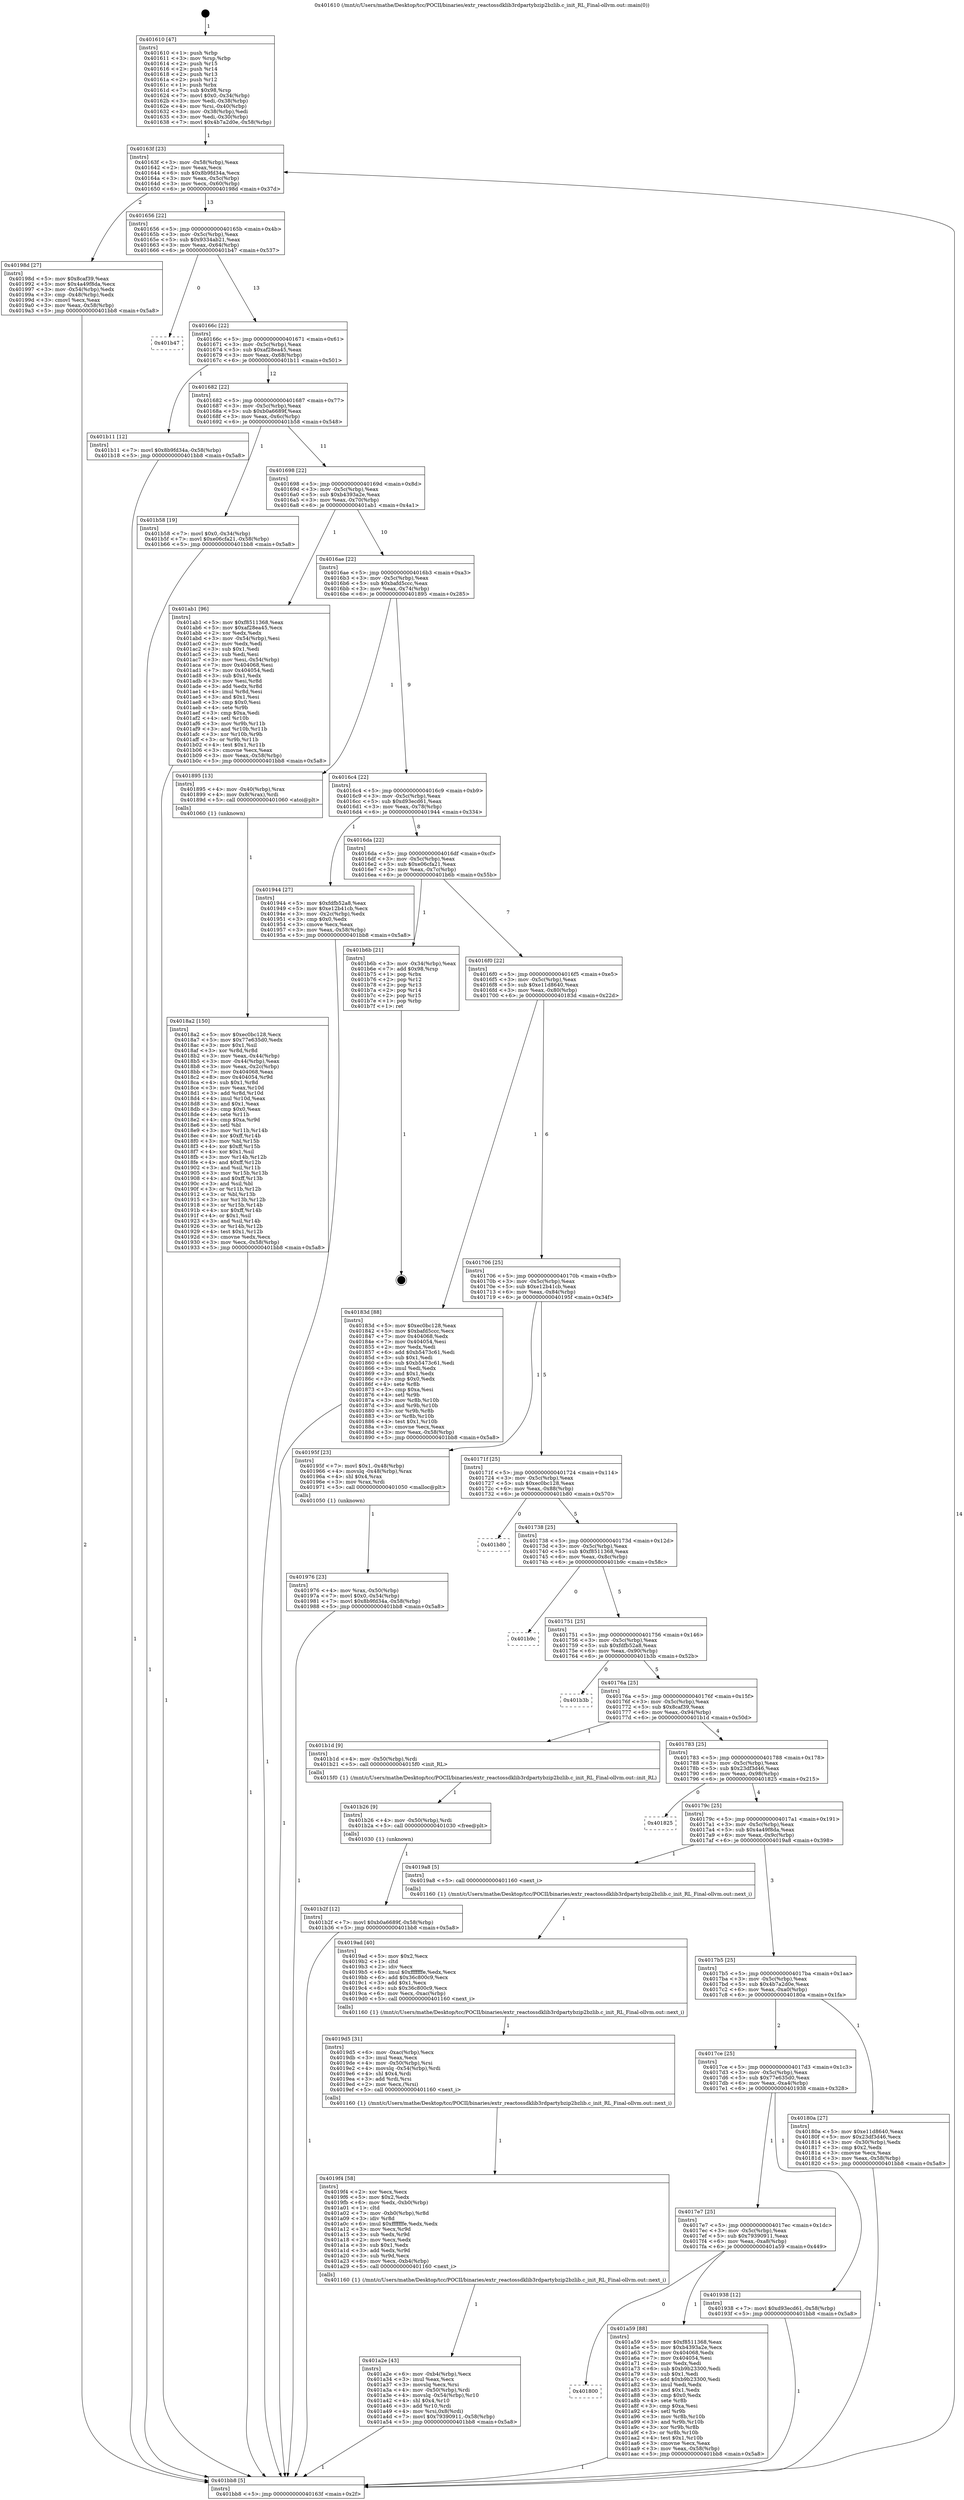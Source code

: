 digraph "0x401610" {
  label = "0x401610 (/mnt/c/Users/mathe/Desktop/tcc/POCII/binaries/extr_reactossdklib3rdpartybzip2bzlib.c_init_RL_Final-ollvm.out::main(0))"
  labelloc = "t"
  node[shape=record]

  Entry [label="",width=0.3,height=0.3,shape=circle,fillcolor=black,style=filled]
  "0x40163f" [label="{
     0x40163f [23]\l
     | [instrs]\l
     &nbsp;&nbsp;0x40163f \<+3\>: mov -0x58(%rbp),%eax\l
     &nbsp;&nbsp;0x401642 \<+2\>: mov %eax,%ecx\l
     &nbsp;&nbsp;0x401644 \<+6\>: sub $0x8b9fd34a,%ecx\l
     &nbsp;&nbsp;0x40164a \<+3\>: mov %eax,-0x5c(%rbp)\l
     &nbsp;&nbsp;0x40164d \<+3\>: mov %ecx,-0x60(%rbp)\l
     &nbsp;&nbsp;0x401650 \<+6\>: je 000000000040198d \<main+0x37d\>\l
  }"]
  "0x40198d" [label="{
     0x40198d [27]\l
     | [instrs]\l
     &nbsp;&nbsp;0x40198d \<+5\>: mov $0x8caf39,%eax\l
     &nbsp;&nbsp;0x401992 \<+5\>: mov $0x4a49f8da,%ecx\l
     &nbsp;&nbsp;0x401997 \<+3\>: mov -0x54(%rbp),%edx\l
     &nbsp;&nbsp;0x40199a \<+3\>: cmp -0x48(%rbp),%edx\l
     &nbsp;&nbsp;0x40199d \<+3\>: cmovl %ecx,%eax\l
     &nbsp;&nbsp;0x4019a0 \<+3\>: mov %eax,-0x58(%rbp)\l
     &nbsp;&nbsp;0x4019a3 \<+5\>: jmp 0000000000401bb8 \<main+0x5a8\>\l
  }"]
  "0x401656" [label="{
     0x401656 [22]\l
     | [instrs]\l
     &nbsp;&nbsp;0x401656 \<+5\>: jmp 000000000040165b \<main+0x4b\>\l
     &nbsp;&nbsp;0x40165b \<+3\>: mov -0x5c(%rbp),%eax\l
     &nbsp;&nbsp;0x40165e \<+5\>: sub $0x9334ab21,%eax\l
     &nbsp;&nbsp;0x401663 \<+3\>: mov %eax,-0x64(%rbp)\l
     &nbsp;&nbsp;0x401666 \<+6\>: je 0000000000401b47 \<main+0x537\>\l
  }"]
  Exit [label="",width=0.3,height=0.3,shape=circle,fillcolor=black,style=filled,peripheries=2]
  "0x401b47" [label="{
     0x401b47\l
  }", style=dashed]
  "0x40166c" [label="{
     0x40166c [22]\l
     | [instrs]\l
     &nbsp;&nbsp;0x40166c \<+5\>: jmp 0000000000401671 \<main+0x61\>\l
     &nbsp;&nbsp;0x401671 \<+3\>: mov -0x5c(%rbp),%eax\l
     &nbsp;&nbsp;0x401674 \<+5\>: sub $0xaf28ea45,%eax\l
     &nbsp;&nbsp;0x401679 \<+3\>: mov %eax,-0x68(%rbp)\l
     &nbsp;&nbsp;0x40167c \<+6\>: je 0000000000401b11 \<main+0x501\>\l
  }"]
  "0x401b2f" [label="{
     0x401b2f [12]\l
     | [instrs]\l
     &nbsp;&nbsp;0x401b2f \<+7\>: movl $0xb0a6689f,-0x58(%rbp)\l
     &nbsp;&nbsp;0x401b36 \<+5\>: jmp 0000000000401bb8 \<main+0x5a8\>\l
  }"]
  "0x401b11" [label="{
     0x401b11 [12]\l
     | [instrs]\l
     &nbsp;&nbsp;0x401b11 \<+7\>: movl $0x8b9fd34a,-0x58(%rbp)\l
     &nbsp;&nbsp;0x401b18 \<+5\>: jmp 0000000000401bb8 \<main+0x5a8\>\l
  }"]
  "0x401682" [label="{
     0x401682 [22]\l
     | [instrs]\l
     &nbsp;&nbsp;0x401682 \<+5\>: jmp 0000000000401687 \<main+0x77\>\l
     &nbsp;&nbsp;0x401687 \<+3\>: mov -0x5c(%rbp),%eax\l
     &nbsp;&nbsp;0x40168a \<+5\>: sub $0xb0a6689f,%eax\l
     &nbsp;&nbsp;0x40168f \<+3\>: mov %eax,-0x6c(%rbp)\l
     &nbsp;&nbsp;0x401692 \<+6\>: je 0000000000401b58 \<main+0x548\>\l
  }"]
  "0x401b26" [label="{
     0x401b26 [9]\l
     | [instrs]\l
     &nbsp;&nbsp;0x401b26 \<+4\>: mov -0x50(%rbp),%rdi\l
     &nbsp;&nbsp;0x401b2a \<+5\>: call 0000000000401030 \<free@plt\>\l
     | [calls]\l
     &nbsp;&nbsp;0x401030 \{1\} (unknown)\l
  }"]
  "0x401b58" [label="{
     0x401b58 [19]\l
     | [instrs]\l
     &nbsp;&nbsp;0x401b58 \<+7\>: movl $0x0,-0x34(%rbp)\l
     &nbsp;&nbsp;0x401b5f \<+7\>: movl $0xe06cfa21,-0x58(%rbp)\l
     &nbsp;&nbsp;0x401b66 \<+5\>: jmp 0000000000401bb8 \<main+0x5a8\>\l
  }"]
  "0x401698" [label="{
     0x401698 [22]\l
     | [instrs]\l
     &nbsp;&nbsp;0x401698 \<+5\>: jmp 000000000040169d \<main+0x8d\>\l
     &nbsp;&nbsp;0x40169d \<+3\>: mov -0x5c(%rbp),%eax\l
     &nbsp;&nbsp;0x4016a0 \<+5\>: sub $0xb4393a2e,%eax\l
     &nbsp;&nbsp;0x4016a5 \<+3\>: mov %eax,-0x70(%rbp)\l
     &nbsp;&nbsp;0x4016a8 \<+6\>: je 0000000000401ab1 \<main+0x4a1\>\l
  }"]
  "0x401800" [label="{
     0x401800\l
  }", style=dashed]
  "0x401ab1" [label="{
     0x401ab1 [96]\l
     | [instrs]\l
     &nbsp;&nbsp;0x401ab1 \<+5\>: mov $0xf8511368,%eax\l
     &nbsp;&nbsp;0x401ab6 \<+5\>: mov $0xaf28ea45,%ecx\l
     &nbsp;&nbsp;0x401abb \<+2\>: xor %edx,%edx\l
     &nbsp;&nbsp;0x401abd \<+3\>: mov -0x54(%rbp),%esi\l
     &nbsp;&nbsp;0x401ac0 \<+2\>: mov %edx,%edi\l
     &nbsp;&nbsp;0x401ac2 \<+3\>: sub $0x1,%edi\l
     &nbsp;&nbsp;0x401ac5 \<+2\>: sub %edi,%esi\l
     &nbsp;&nbsp;0x401ac7 \<+3\>: mov %esi,-0x54(%rbp)\l
     &nbsp;&nbsp;0x401aca \<+7\>: mov 0x404068,%esi\l
     &nbsp;&nbsp;0x401ad1 \<+7\>: mov 0x404054,%edi\l
     &nbsp;&nbsp;0x401ad8 \<+3\>: sub $0x1,%edx\l
     &nbsp;&nbsp;0x401adb \<+3\>: mov %esi,%r8d\l
     &nbsp;&nbsp;0x401ade \<+3\>: add %edx,%r8d\l
     &nbsp;&nbsp;0x401ae1 \<+4\>: imul %r8d,%esi\l
     &nbsp;&nbsp;0x401ae5 \<+3\>: and $0x1,%esi\l
     &nbsp;&nbsp;0x401ae8 \<+3\>: cmp $0x0,%esi\l
     &nbsp;&nbsp;0x401aeb \<+4\>: sete %r9b\l
     &nbsp;&nbsp;0x401aef \<+3\>: cmp $0xa,%edi\l
     &nbsp;&nbsp;0x401af2 \<+4\>: setl %r10b\l
     &nbsp;&nbsp;0x401af6 \<+3\>: mov %r9b,%r11b\l
     &nbsp;&nbsp;0x401af9 \<+3\>: and %r10b,%r11b\l
     &nbsp;&nbsp;0x401afc \<+3\>: xor %r10b,%r9b\l
     &nbsp;&nbsp;0x401aff \<+3\>: or %r9b,%r11b\l
     &nbsp;&nbsp;0x401b02 \<+4\>: test $0x1,%r11b\l
     &nbsp;&nbsp;0x401b06 \<+3\>: cmovne %ecx,%eax\l
     &nbsp;&nbsp;0x401b09 \<+3\>: mov %eax,-0x58(%rbp)\l
     &nbsp;&nbsp;0x401b0c \<+5\>: jmp 0000000000401bb8 \<main+0x5a8\>\l
  }"]
  "0x4016ae" [label="{
     0x4016ae [22]\l
     | [instrs]\l
     &nbsp;&nbsp;0x4016ae \<+5\>: jmp 00000000004016b3 \<main+0xa3\>\l
     &nbsp;&nbsp;0x4016b3 \<+3\>: mov -0x5c(%rbp),%eax\l
     &nbsp;&nbsp;0x4016b6 \<+5\>: sub $0xbafd5ccc,%eax\l
     &nbsp;&nbsp;0x4016bb \<+3\>: mov %eax,-0x74(%rbp)\l
     &nbsp;&nbsp;0x4016be \<+6\>: je 0000000000401895 \<main+0x285\>\l
  }"]
  "0x401a59" [label="{
     0x401a59 [88]\l
     | [instrs]\l
     &nbsp;&nbsp;0x401a59 \<+5\>: mov $0xf8511368,%eax\l
     &nbsp;&nbsp;0x401a5e \<+5\>: mov $0xb4393a2e,%ecx\l
     &nbsp;&nbsp;0x401a63 \<+7\>: mov 0x404068,%edx\l
     &nbsp;&nbsp;0x401a6a \<+7\>: mov 0x404054,%esi\l
     &nbsp;&nbsp;0x401a71 \<+2\>: mov %edx,%edi\l
     &nbsp;&nbsp;0x401a73 \<+6\>: sub $0xb9b23300,%edi\l
     &nbsp;&nbsp;0x401a79 \<+3\>: sub $0x1,%edi\l
     &nbsp;&nbsp;0x401a7c \<+6\>: add $0xb9b23300,%edi\l
     &nbsp;&nbsp;0x401a82 \<+3\>: imul %edi,%edx\l
     &nbsp;&nbsp;0x401a85 \<+3\>: and $0x1,%edx\l
     &nbsp;&nbsp;0x401a88 \<+3\>: cmp $0x0,%edx\l
     &nbsp;&nbsp;0x401a8b \<+4\>: sete %r8b\l
     &nbsp;&nbsp;0x401a8f \<+3\>: cmp $0xa,%esi\l
     &nbsp;&nbsp;0x401a92 \<+4\>: setl %r9b\l
     &nbsp;&nbsp;0x401a96 \<+3\>: mov %r8b,%r10b\l
     &nbsp;&nbsp;0x401a99 \<+3\>: and %r9b,%r10b\l
     &nbsp;&nbsp;0x401a9c \<+3\>: xor %r9b,%r8b\l
     &nbsp;&nbsp;0x401a9f \<+3\>: or %r8b,%r10b\l
     &nbsp;&nbsp;0x401aa2 \<+4\>: test $0x1,%r10b\l
     &nbsp;&nbsp;0x401aa6 \<+3\>: cmovne %ecx,%eax\l
     &nbsp;&nbsp;0x401aa9 \<+3\>: mov %eax,-0x58(%rbp)\l
     &nbsp;&nbsp;0x401aac \<+5\>: jmp 0000000000401bb8 \<main+0x5a8\>\l
  }"]
  "0x401895" [label="{
     0x401895 [13]\l
     | [instrs]\l
     &nbsp;&nbsp;0x401895 \<+4\>: mov -0x40(%rbp),%rax\l
     &nbsp;&nbsp;0x401899 \<+4\>: mov 0x8(%rax),%rdi\l
     &nbsp;&nbsp;0x40189d \<+5\>: call 0000000000401060 \<atoi@plt\>\l
     | [calls]\l
     &nbsp;&nbsp;0x401060 \{1\} (unknown)\l
  }"]
  "0x4016c4" [label="{
     0x4016c4 [22]\l
     | [instrs]\l
     &nbsp;&nbsp;0x4016c4 \<+5\>: jmp 00000000004016c9 \<main+0xb9\>\l
     &nbsp;&nbsp;0x4016c9 \<+3\>: mov -0x5c(%rbp),%eax\l
     &nbsp;&nbsp;0x4016cc \<+5\>: sub $0xd93ecd61,%eax\l
     &nbsp;&nbsp;0x4016d1 \<+3\>: mov %eax,-0x78(%rbp)\l
     &nbsp;&nbsp;0x4016d4 \<+6\>: je 0000000000401944 \<main+0x334\>\l
  }"]
  "0x401a2e" [label="{
     0x401a2e [43]\l
     | [instrs]\l
     &nbsp;&nbsp;0x401a2e \<+6\>: mov -0xb4(%rbp),%ecx\l
     &nbsp;&nbsp;0x401a34 \<+3\>: imul %eax,%ecx\l
     &nbsp;&nbsp;0x401a37 \<+3\>: movslq %ecx,%rsi\l
     &nbsp;&nbsp;0x401a3a \<+4\>: mov -0x50(%rbp),%rdi\l
     &nbsp;&nbsp;0x401a3e \<+4\>: movslq -0x54(%rbp),%r10\l
     &nbsp;&nbsp;0x401a42 \<+4\>: shl $0x4,%r10\l
     &nbsp;&nbsp;0x401a46 \<+3\>: add %r10,%rdi\l
     &nbsp;&nbsp;0x401a49 \<+4\>: mov %rsi,0x8(%rdi)\l
     &nbsp;&nbsp;0x401a4d \<+7\>: movl $0x79390911,-0x58(%rbp)\l
     &nbsp;&nbsp;0x401a54 \<+5\>: jmp 0000000000401bb8 \<main+0x5a8\>\l
  }"]
  "0x401944" [label="{
     0x401944 [27]\l
     | [instrs]\l
     &nbsp;&nbsp;0x401944 \<+5\>: mov $0xfdfb52a8,%eax\l
     &nbsp;&nbsp;0x401949 \<+5\>: mov $0xe12b41cb,%ecx\l
     &nbsp;&nbsp;0x40194e \<+3\>: mov -0x2c(%rbp),%edx\l
     &nbsp;&nbsp;0x401951 \<+3\>: cmp $0x0,%edx\l
     &nbsp;&nbsp;0x401954 \<+3\>: cmove %ecx,%eax\l
     &nbsp;&nbsp;0x401957 \<+3\>: mov %eax,-0x58(%rbp)\l
     &nbsp;&nbsp;0x40195a \<+5\>: jmp 0000000000401bb8 \<main+0x5a8\>\l
  }"]
  "0x4016da" [label="{
     0x4016da [22]\l
     | [instrs]\l
     &nbsp;&nbsp;0x4016da \<+5\>: jmp 00000000004016df \<main+0xcf\>\l
     &nbsp;&nbsp;0x4016df \<+3\>: mov -0x5c(%rbp),%eax\l
     &nbsp;&nbsp;0x4016e2 \<+5\>: sub $0xe06cfa21,%eax\l
     &nbsp;&nbsp;0x4016e7 \<+3\>: mov %eax,-0x7c(%rbp)\l
     &nbsp;&nbsp;0x4016ea \<+6\>: je 0000000000401b6b \<main+0x55b\>\l
  }"]
  "0x4019f4" [label="{
     0x4019f4 [58]\l
     | [instrs]\l
     &nbsp;&nbsp;0x4019f4 \<+2\>: xor %ecx,%ecx\l
     &nbsp;&nbsp;0x4019f6 \<+5\>: mov $0x2,%edx\l
     &nbsp;&nbsp;0x4019fb \<+6\>: mov %edx,-0xb0(%rbp)\l
     &nbsp;&nbsp;0x401a01 \<+1\>: cltd\l
     &nbsp;&nbsp;0x401a02 \<+7\>: mov -0xb0(%rbp),%r8d\l
     &nbsp;&nbsp;0x401a09 \<+3\>: idiv %r8d\l
     &nbsp;&nbsp;0x401a0c \<+6\>: imul $0xfffffffe,%edx,%edx\l
     &nbsp;&nbsp;0x401a12 \<+3\>: mov %ecx,%r9d\l
     &nbsp;&nbsp;0x401a15 \<+3\>: sub %edx,%r9d\l
     &nbsp;&nbsp;0x401a18 \<+2\>: mov %ecx,%edx\l
     &nbsp;&nbsp;0x401a1a \<+3\>: sub $0x1,%edx\l
     &nbsp;&nbsp;0x401a1d \<+3\>: add %edx,%r9d\l
     &nbsp;&nbsp;0x401a20 \<+3\>: sub %r9d,%ecx\l
     &nbsp;&nbsp;0x401a23 \<+6\>: mov %ecx,-0xb4(%rbp)\l
     &nbsp;&nbsp;0x401a29 \<+5\>: call 0000000000401160 \<next_i\>\l
     | [calls]\l
     &nbsp;&nbsp;0x401160 \{1\} (/mnt/c/Users/mathe/Desktop/tcc/POCII/binaries/extr_reactossdklib3rdpartybzip2bzlib.c_init_RL_Final-ollvm.out::next_i)\l
  }"]
  "0x401b6b" [label="{
     0x401b6b [21]\l
     | [instrs]\l
     &nbsp;&nbsp;0x401b6b \<+3\>: mov -0x34(%rbp),%eax\l
     &nbsp;&nbsp;0x401b6e \<+7\>: add $0x98,%rsp\l
     &nbsp;&nbsp;0x401b75 \<+1\>: pop %rbx\l
     &nbsp;&nbsp;0x401b76 \<+2\>: pop %r12\l
     &nbsp;&nbsp;0x401b78 \<+2\>: pop %r13\l
     &nbsp;&nbsp;0x401b7a \<+2\>: pop %r14\l
     &nbsp;&nbsp;0x401b7c \<+2\>: pop %r15\l
     &nbsp;&nbsp;0x401b7e \<+1\>: pop %rbp\l
     &nbsp;&nbsp;0x401b7f \<+1\>: ret\l
  }"]
  "0x4016f0" [label="{
     0x4016f0 [22]\l
     | [instrs]\l
     &nbsp;&nbsp;0x4016f0 \<+5\>: jmp 00000000004016f5 \<main+0xe5\>\l
     &nbsp;&nbsp;0x4016f5 \<+3\>: mov -0x5c(%rbp),%eax\l
     &nbsp;&nbsp;0x4016f8 \<+5\>: sub $0xe11d8640,%eax\l
     &nbsp;&nbsp;0x4016fd \<+3\>: mov %eax,-0x80(%rbp)\l
     &nbsp;&nbsp;0x401700 \<+6\>: je 000000000040183d \<main+0x22d\>\l
  }"]
  "0x4019d5" [label="{
     0x4019d5 [31]\l
     | [instrs]\l
     &nbsp;&nbsp;0x4019d5 \<+6\>: mov -0xac(%rbp),%ecx\l
     &nbsp;&nbsp;0x4019db \<+3\>: imul %eax,%ecx\l
     &nbsp;&nbsp;0x4019de \<+4\>: mov -0x50(%rbp),%rsi\l
     &nbsp;&nbsp;0x4019e2 \<+4\>: movslq -0x54(%rbp),%rdi\l
     &nbsp;&nbsp;0x4019e6 \<+4\>: shl $0x4,%rdi\l
     &nbsp;&nbsp;0x4019ea \<+3\>: add %rdi,%rsi\l
     &nbsp;&nbsp;0x4019ed \<+2\>: mov %ecx,(%rsi)\l
     &nbsp;&nbsp;0x4019ef \<+5\>: call 0000000000401160 \<next_i\>\l
     | [calls]\l
     &nbsp;&nbsp;0x401160 \{1\} (/mnt/c/Users/mathe/Desktop/tcc/POCII/binaries/extr_reactossdklib3rdpartybzip2bzlib.c_init_RL_Final-ollvm.out::next_i)\l
  }"]
  "0x40183d" [label="{
     0x40183d [88]\l
     | [instrs]\l
     &nbsp;&nbsp;0x40183d \<+5\>: mov $0xec0bc128,%eax\l
     &nbsp;&nbsp;0x401842 \<+5\>: mov $0xbafd5ccc,%ecx\l
     &nbsp;&nbsp;0x401847 \<+7\>: mov 0x404068,%edx\l
     &nbsp;&nbsp;0x40184e \<+7\>: mov 0x404054,%esi\l
     &nbsp;&nbsp;0x401855 \<+2\>: mov %edx,%edi\l
     &nbsp;&nbsp;0x401857 \<+6\>: add $0xb5473c61,%edi\l
     &nbsp;&nbsp;0x40185d \<+3\>: sub $0x1,%edi\l
     &nbsp;&nbsp;0x401860 \<+6\>: sub $0xb5473c61,%edi\l
     &nbsp;&nbsp;0x401866 \<+3\>: imul %edi,%edx\l
     &nbsp;&nbsp;0x401869 \<+3\>: and $0x1,%edx\l
     &nbsp;&nbsp;0x40186c \<+3\>: cmp $0x0,%edx\l
     &nbsp;&nbsp;0x40186f \<+4\>: sete %r8b\l
     &nbsp;&nbsp;0x401873 \<+3\>: cmp $0xa,%esi\l
     &nbsp;&nbsp;0x401876 \<+4\>: setl %r9b\l
     &nbsp;&nbsp;0x40187a \<+3\>: mov %r8b,%r10b\l
     &nbsp;&nbsp;0x40187d \<+3\>: and %r9b,%r10b\l
     &nbsp;&nbsp;0x401880 \<+3\>: xor %r9b,%r8b\l
     &nbsp;&nbsp;0x401883 \<+3\>: or %r8b,%r10b\l
     &nbsp;&nbsp;0x401886 \<+4\>: test $0x1,%r10b\l
     &nbsp;&nbsp;0x40188a \<+3\>: cmovne %ecx,%eax\l
     &nbsp;&nbsp;0x40188d \<+3\>: mov %eax,-0x58(%rbp)\l
     &nbsp;&nbsp;0x401890 \<+5\>: jmp 0000000000401bb8 \<main+0x5a8\>\l
  }"]
  "0x401706" [label="{
     0x401706 [25]\l
     | [instrs]\l
     &nbsp;&nbsp;0x401706 \<+5\>: jmp 000000000040170b \<main+0xfb\>\l
     &nbsp;&nbsp;0x40170b \<+3\>: mov -0x5c(%rbp),%eax\l
     &nbsp;&nbsp;0x40170e \<+5\>: sub $0xe12b41cb,%eax\l
     &nbsp;&nbsp;0x401713 \<+6\>: mov %eax,-0x84(%rbp)\l
     &nbsp;&nbsp;0x401719 \<+6\>: je 000000000040195f \<main+0x34f\>\l
  }"]
  "0x4019ad" [label="{
     0x4019ad [40]\l
     | [instrs]\l
     &nbsp;&nbsp;0x4019ad \<+5\>: mov $0x2,%ecx\l
     &nbsp;&nbsp;0x4019b2 \<+1\>: cltd\l
     &nbsp;&nbsp;0x4019b3 \<+2\>: idiv %ecx\l
     &nbsp;&nbsp;0x4019b5 \<+6\>: imul $0xfffffffe,%edx,%ecx\l
     &nbsp;&nbsp;0x4019bb \<+6\>: add $0x36c800c9,%ecx\l
     &nbsp;&nbsp;0x4019c1 \<+3\>: add $0x1,%ecx\l
     &nbsp;&nbsp;0x4019c4 \<+6\>: sub $0x36c800c9,%ecx\l
     &nbsp;&nbsp;0x4019ca \<+6\>: mov %ecx,-0xac(%rbp)\l
     &nbsp;&nbsp;0x4019d0 \<+5\>: call 0000000000401160 \<next_i\>\l
     | [calls]\l
     &nbsp;&nbsp;0x401160 \{1\} (/mnt/c/Users/mathe/Desktop/tcc/POCII/binaries/extr_reactossdklib3rdpartybzip2bzlib.c_init_RL_Final-ollvm.out::next_i)\l
  }"]
  "0x40195f" [label="{
     0x40195f [23]\l
     | [instrs]\l
     &nbsp;&nbsp;0x40195f \<+7\>: movl $0x1,-0x48(%rbp)\l
     &nbsp;&nbsp;0x401966 \<+4\>: movslq -0x48(%rbp),%rax\l
     &nbsp;&nbsp;0x40196a \<+4\>: shl $0x4,%rax\l
     &nbsp;&nbsp;0x40196e \<+3\>: mov %rax,%rdi\l
     &nbsp;&nbsp;0x401971 \<+5\>: call 0000000000401050 \<malloc@plt\>\l
     | [calls]\l
     &nbsp;&nbsp;0x401050 \{1\} (unknown)\l
  }"]
  "0x40171f" [label="{
     0x40171f [25]\l
     | [instrs]\l
     &nbsp;&nbsp;0x40171f \<+5\>: jmp 0000000000401724 \<main+0x114\>\l
     &nbsp;&nbsp;0x401724 \<+3\>: mov -0x5c(%rbp),%eax\l
     &nbsp;&nbsp;0x401727 \<+5\>: sub $0xec0bc128,%eax\l
     &nbsp;&nbsp;0x40172c \<+6\>: mov %eax,-0x88(%rbp)\l
     &nbsp;&nbsp;0x401732 \<+6\>: je 0000000000401b80 \<main+0x570\>\l
  }"]
  "0x401976" [label="{
     0x401976 [23]\l
     | [instrs]\l
     &nbsp;&nbsp;0x401976 \<+4\>: mov %rax,-0x50(%rbp)\l
     &nbsp;&nbsp;0x40197a \<+7\>: movl $0x0,-0x54(%rbp)\l
     &nbsp;&nbsp;0x401981 \<+7\>: movl $0x8b9fd34a,-0x58(%rbp)\l
     &nbsp;&nbsp;0x401988 \<+5\>: jmp 0000000000401bb8 \<main+0x5a8\>\l
  }"]
  "0x401b80" [label="{
     0x401b80\l
  }", style=dashed]
  "0x401738" [label="{
     0x401738 [25]\l
     | [instrs]\l
     &nbsp;&nbsp;0x401738 \<+5\>: jmp 000000000040173d \<main+0x12d\>\l
     &nbsp;&nbsp;0x40173d \<+3\>: mov -0x5c(%rbp),%eax\l
     &nbsp;&nbsp;0x401740 \<+5\>: sub $0xf8511368,%eax\l
     &nbsp;&nbsp;0x401745 \<+6\>: mov %eax,-0x8c(%rbp)\l
     &nbsp;&nbsp;0x40174b \<+6\>: je 0000000000401b9c \<main+0x58c\>\l
  }"]
  "0x4017e7" [label="{
     0x4017e7 [25]\l
     | [instrs]\l
     &nbsp;&nbsp;0x4017e7 \<+5\>: jmp 00000000004017ec \<main+0x1dc\>\l
     &nbsp;&nbsp;0x4017ec \<+3\>: mov -0x5c(%rbp),%eax\l
     &nbsp;&nbsp;0x4017ef \<+5\>: sub $0x79390911,%eax\l
     &nbsp;&nbsp;0x4017f4 \<+6\>: mov %eax,-0xa8(%rbp)\l
     &nbsp;&nbsp;0x4017fa \<+6\>: je 0000000000401a59 \<main+0x449\>\l
  }"]
  "0x401b9c" [label="{
     0x401b9c\l
  }", style=dashed]
  "0x401751" [label="{
     0x401751 [25]\l
     | [instrs]\l
     &nbsp;&nbsp;0x401751 \<+5\>: jmp 0000000000401756 \<main+0x146\>\l
     &nbsp;&nbsp;0x401756 \<+3\>: mov -0x5c(%rbp),%eax\l
     &nbsp;&nbsp;0x401759 \<+5\>: sub $0xfdfb52a8,%eax\l
     &nbsp;&nbsp;0x40175e \<+6\>: mov %eax,-0x90(%rbp)\l
     &nbsp;&nbsp;0x401764 \<+6\>: je 0000000000401b3b \<main+0x52b\>\l
  }"]
  "0x401938" [label="{
     0x401938 [12]\l
     | [instrs]\l
     &nbsp;&nbsp;0x401938 \<+7\>: movl $0xd93ecd61,-0x58(%rbp)\l
     &nbsp;&nbsp;0x40193f \<+5\>: jmp 0000000000401bb8 \<main+0x5a8\>\l
  }"]
  "0x401b3b" [label="{
     0x401b3b\l
  }", style=dashed]
  "0x40176a" [label="{
     0x40176a [25]\l
     | [instrs]\l
     &nbsp;&nbsp;0x40176a \<+5\>: jmp 000000000040176f \<main+0x15f\>\l
     &nbsp;&nbsp;0x40176f \<+3\>: mov -0x5c(%rbp),%eax\l
     &nbsp;&nbsp;0x401772 \<+5\>: sub $0x8caf39,%eax\l
     &nbsp;&nbsp;0x401777 \<+6\>: mov %eax,-0x94(%rbp)\l
     &nbsp;&nbsp;0x40177d \<+6\>: je 0000000000401b1d \<main+0x50d\>\l
  }"]
  "0x4018a2" [label="{
     0x4018a2 [150]\l
     | [instrs]\l
     &nbsp;&nbsp;0x4018a2 \<+5\>: mov $0xec0bc128,%ecx\l
     &nbsp;&nbsp;0x4018a7 \<+5\>: mov $0x77e635d0,%edx\l
     &nbsp;&nbsp;0x4018ac \<+3\>: mov $0x1,%sil\l
     &nbsp;&nbsp;0x4018af \<+3\>: xor %r8d,%r8d\l
     &nbsp;&nbsp;0x4018b2 \<+3\>: mov %eax,-0x44(%rbp)\l
     &nbsp;&nbsp;0x4018b5 \<+3\>: mov -0x44(%rbp),%eax\l
     &nbsp;&nbsp;0x4018b8 \<+3\>: mov %eax,-0x2c(%rbp)\l
     &nbsp;&nbsp;0x4018bb \<+7\>: mov 0x404068,%eax\l
     &nbsp;&nbsp;0x4018c2 \<+8\>: mov 0x404054,%r9d\l
     &nbsp;&nbsp;0x4018ca \<+4\>: sub $0x1,%r8d\l
     &nbsp;&nbsp;0x4018ce \<+3\>: mov %eax,%r10d\l
     &nbsp;&nbsp;0x4018d1 \<+3\>: add %r8d,%r10d\l
     &nbsp;&nbsp;0x4018d4 \<+4\>: imul %r10d,%eax\l
     &nbsp;&nbsp;0x4018d8 \<+3\>: and $0x1,%eax\l
     &nbsp;&nbsp;0x4018db \<+3\>: cmp $0x0,%eax\l
     &nbsp;&nbsp;0x4018de \<+4\>: sete %r11b\l
     &nbsp;&nbsp;0x4018e2 \<+4\>: cmp $0xa,%r9d\l
     &nbsp;&nbsp;0x4018e6 \<+3\>: setl %bl\l
     &nbsp;&nbsp;0x4018e9 \<+3\>: mov %r11b,%r14b\l
     &nbsp;&nbsp;0x4018ec \<+4\>: xor $0xff,%r14b\l
     &nbsp;&nbsp;0x4018f0 \<+3\>: mov %bl,%r15b\l
     &nbsp;&nbsp;0x4018f3 \<+4\>: xor $0xff,%r15b\l
     &nbsp;&nbsp;0x4018f7 \<+4\>: xor $0x1,%sil\l
     &nbsp;&nbsp;0x4018fb \<+3\>: mov %r14b,%r12b\l
     &nbsp;&nbsp;0x4018fe \<+4\>: and $0xff,%r12b\l
     &nbsp;&nbsp;0x401902 \<+3\>: and %sil,%r11b\l
     &nbsp;&nbsp;0x401905 \<+3\>: mov %r15b,%r13b\l
     &nbsp;&nbsp;0x401908 \<+4\>: and $0xff,%r13b\l
     &nbsp;&nbsp;0x40190c \<+3\>: and %sil,%bl\l
     &nbsp;&nbsp;0x40190f \<+3\>: or %r11b,%r12b\l
     &nbsp;&nbsp;0x401912 \<+3\>: or %bl,%r13b\l
     &nbsp;&nbsp;0x401915 \<+3\>: xor %r13b,%r12b\l
     &nbsp;&nbsp;0x401918 \<+3\>: or %r15b,%r14b\l
     &nbsp;&nbsp;0x40191b \<+4\>: xor $0xff,%r14b\l
     &nbsp;&nbsp;0x40191f \<+4\>: or $0x1,%sil\l
     &nbsp;&nbsp;0x401923 \<+3\>: and %sil,%r14b\l
     &nbsp;&nbsp;0x401926 \<+3\>: or %r14b,%r12b\l
     &nbsp;&nbsp;0x401929 \<+4\>: test $0x1,%r12b\l
     &nbsp;&nbsp;0x40192d \<+3\>: cmovne %edx,%ecx\l
     &nbsp;&nbsp;0x401930 \<+3\>: mov %ecx,-0x58(%rbp)\l
     &nbsp;&nbsp;0x401933 \<+5\>: jmp 0000000000401bb8 \<main+0x5a8\>\l
  }"]
  "0x401b1d" [label="{
     0x401b1d [9]\l
     | [instrs]\l
     &nbsp;&nbsp;0x401b1d \<+4\>: mov -0x50(%rbp),%rdi\l
     &nbsp;&nbsp;0x401b21 \<+5\>: call 00000000004015f0 \<init_RL\>\l
     | [calls]\l
     &nbsp;&nbsp;0x4015f0 \{1\} (/mnt/c/Users/mathe/Desktop/tcc/POCII/binaries/extr_reactossdklib3rdpartybzip2bzlib.c_init_RL_Final-ollvm.out::init_RL)\l
  }"]
  "0x401783" [label="{
     0x401783 [25]\l
     | [instrs]\l
     &nbsp;&nbsp;0x401783 \<+5\>: jmp 0000000000401788 \<main+0x178\>\l
     &nbsp;&nbsp;0x401788 \<+3\>: mov -0x5c(%rbp),%eax\l
     &nbsp;&nbsp;0x40178b \<+5\>: sub $0x23df3d46,%eax\l
     &nbsp;&nbsp;0x401790 \<+6\>: mov %eax,-0x98(%rbp)\l
     &nbsp;&nbsp;0x401796 \<+6\>: je 0000000000401825 \<main+0x215\>\l
  }"]
  "0x401610" [label="{
     0x401610 [47]\l
     | [instrs]\l
     &nbsp;&nbsp;0x401610 \<+1\>: push %rbp\l
     &nbsp;&nbsp;0x401611 \<+3\>: mov %rsp,%rbp\l
     &nbsp;&nbsp;0x401614 \<+2\>: push %r15\l
     &nbsp;&nbsp;0x401616 \<+2\>: push %r14\l
     &nbsp;&nbsp;0x401618 \<+2\>: push %r13\l
     &nbsp;&nbsp;0x40161a \<+2\>: push %r12\l
     &nbsp;&nbsp;0x40161c \<+1\>: push %rbx\l
     &nbsp;&nbsp;0x40161d \<+7\>: sub $0x98,%rsp\l
     &nbsp;&nbsp;0x401624 \<+7\>: movl $0x0,-0x34(%rbp)\l
     &nbsp;&nbsp;0x40162b \<+3\>: mov %edi,-0x38(%rbp)\l
     &nbsp;&nbsp;0x40162e \<+4\>: mov %rsi,-0x40(%rbp)\l
     &nbsp;&nbsp;0x401632 \<+3\>: mov -0x38(%rbp),%edi\l
     &nbsp;&nbsp;0x401635 \<+3\>: mov %edi,-0x30(%rbp)\l
     &nbsp;&nbsp;0x401638 \<+7\>: movl $0x4b7a2d0e,-0x58(%rbp)\l
  }"]
  "0x401825" [label="{
     0x401825\l
  }", style=dashed]
  "0x40179c" [label="{
     0x40179c [25]\l
     | [instrs]\l
     &nbsp;&nbsp;0x40179c \<+5\>: jmp 00000000004017a1 \<main+0x191\>\l
     &nbsp;&nbsp;0x4017a1 \<+3\>: mov -0x5c(%rbp),%eax\l
     &nbsp;&nbsp;0x4017a4 \<+5\>: sub $0x4a49f8da,%eax\l
     &nbsp;&nbsp;0x4017a9 \<+6\>: mov %eax,-0x9c(%rbp)\l
     &nbsp;&nbsp;0x4017af \<+6\>: je 00000000004019a8 \<main+0x398\>\l
  }"]
  "0x401bb8" [label="{
     0x401bb8 [5]\l
     | [instrs]\l
     &nbsp;&nbsp;0x401bb8 \<+5\>: jmp 000000000040163f \<main+0x2f\>\l
  }"]
  "0x4019a8" [label="{
     0x4019a8 [5]\l
     | [instrs]\l
     &nbsp;&nbsp;0x4019a8 \<+5\>: call 0000000000401160 \<next_i\>\l
     | [calls]\l
     &nbsp;&nbsp;0x401160 \{1\} (/mnt/c/Users/mathe/Desktop/tcc/POCII/binaries/extr_reactossdklib3rdpartybzip2bzlib.c_init_RL_Final-ollvm.out::next_i)\l
  }"]
  "0x4017b5" [label="{
     0x4017b5 [25]\l
     | [instrs]\l
     &nbsp;&nbsp;0x4017b5 \<+5\>: jmp 00000000004017ba \<main+0x1aa\>\l
     &nbsp;&nbsp;0x4017ba \<+3\>: mov -0x5c(%rbp),%eax\l
     &nbsp;&nbsp;0x4017bd \<+5\>: sub $0x4b7a2d0e,%eax\l
     &nbsp;&nbsp;0x4017c2 \<+6\>: mov %eax,-0xa0(%rbp)\l
     &nbsp;&nbsp;0x4017c8 \<+6\>: je 000000000040180a \<main+0x1fa\>\l
  }"]
  "0x4017ce" [label="{
     0x4017ce [25]\l
     | [instrs]\l
     &nbsp;&nbsp;0x4017ce \<+5\>: jmp 00000000004017d3 \<main+0x1c3\>\l
     &nbsp;&nbsp;0x4017d3 \<+3\>: mov -0x5c(%rbp),%eax\l
     &nbsp;&nbsp;0x4017d6 \<+5\>: sub $0x77e635d0,%eax\l
     &nbsp;&nbsp;0x4017db \<+6\>: mov %eax,-0xa4(%rbp)\l
     &nbsp;&nbsp;0x4017e1 \<+6\>: je 0000000000401938 \<main+0x328\>\l
  }"]
  "0x40180a" [label="{
     0x40180a [27]\l
     | [instrs]\l
     &nbsp;&nbsp;0x40180a \<+5\>: mov $0xe11d8640,%eax\l
     &nbsp;&nbsp;0x40180f \<+5\>: mov $0x23df3d46,%ecx\l
     &nbsp;&nbsp;0x401814 \<+3\>: mov -0x30(%rbp),%edx\l
     &nbsp;&nbsp;0x401817 \<+3\>: cmp $0x2,%edx\l
     &nbsp;&nbsp;0x40181a \<+3\>: cmovne %ecx,%eax\l
     &nbsp;&nbsp;0x40181d \<+3\>: mov %eax,-0x58(%rbp)\l
     &nbsp;&nbsp;0x401820 \<+5\>: jmp 0000000000401bb8 \<main+0x5a8\>\l
  }"]
  Entry -> "0x401610" [label=" 1"]
  "0x40163f" -> "0x40198d" [label=" 2"]
  "0x40163f" -> "0x401656" [label=" 13"]
  "0x401b6b" -> Exit [label=" 1"]
  "0x401656" -> "0x401b47" [label=" 0"]
  "0x401656" -> "0x40166c" [label=" 13"]
  "0x401b58" -> "0x401bb8" [label=" 1"]
  "0x40166c" -> "0x401b11" [label=" 1"]
  "0x40166c" -> "0x401682" [label=" 12"]
  "0x401b2f" -> "0x401bb8" [label=" 1"]
  "0x401682" -> "0x401b58" [label=" 1"]
  "0x401682" -> "0x401698" [label=" 11"]
  "0x401b26" -> "0x401b2f" [label=" 1"]
  "0x401698" -> "0x401ab1" [label=" 1"]
  "0x401698" -> "0x4016ae" [label=" 10"]
  "0x401b1d" -> "0x401b26" [label=" 1"]
  "0x4016ae" -> "0x401895" [label=" 1"]
  "0x4016ae" -> "0x4016c4" [label=" 9"]
  "0x401b11" -> "0x401bb8" [label=" 1"]
  "0x4016c4" -> "0x401944" [label=" 1"]
  "0x4016c4" -> "0x4016da" [label=" 8"]
  "0x401a59" -> "0x401bb8" [label=" 1"]
  "0x4016da" -> "0x401b6b" [label=" 1"]
  "0x4016da" -> "0x4016f0" [label=" 7"]
  "0x4017e7" -> "0x401800" [label=" 0"]
  "0x4016f0" -> "0x40183d" [label=" 1"]
  "0x4016f0" -> "0x401706" [label=" 6"]
  "0x4017e7" -> "0x401a59" [label=" 1"]
  "0x401706" -> "0x40195f" [label=" 1"]
  "0x401706" -> "0x40171f" [label=" 5"]
  "0x401ab1" -> "0x401bb8" [label=" 1"]
  "0x40171f" -> "0x401b80" [label=" 0"]
  "0x40171f" -> "0x401738" [label=" 5"]
  "0x401a2e" -> "0x401bb8" [label=" 1"]
  "0x401738" -> "0x401b9c" [label=" 0"]
  "0x401738" -> "0x401751" [label=" 5"]
  "0x4019f4" -> "0x401a2e" [label=" 1"]
  "0x401751" -> "0x401b3b" [label=" 0"]
  "0x401751" -> "0x40176a" [label=" 5"]
  "0x4019d5" -> "0x4019f4" [label=" 1"]
  "0x40176a" -> "0x401b1d" [label=" 1"]
  "0x40176a" -> "0x401783" [label=" 4"]
  "0x4019a8" -> "0x4019ad" [label=" 1"]
  "0x401783" -> "0x401825" [label=" 0"]
  "0x401783" -> "0x40179c" [label=" 4"]
  "0x40198d" -> "0x401bb8" [label=" 2"]
  "0x40179c" -> "0x4019a8" [label=" 1"]
  "0x40179c" -> "0x4017b5" [label=" 3"]
  "0x401976" -> "0x401bb8" [label=" 1"]
  "0x4017b5" -> "0x40180a" [label=" 1"]
  "0x4017b5" -> "0x4017ce" [label=" 2"]
  "0x40180a" -> "0x401bb8" [label=" 1"]
  "0x401610" -> "0x40163f" [label=" 1"]
  "0x401bb8" -> "0x40163f" [label=" 14"]
  "0x40183d" -> "0x401bb8" [label=" 1"]
  "0x401895" -> "0x4018a2" [label=" 1"]
  "0x4018a2" -> "0x401bb8" [label=" 1"]
  "0x4019ad" -> "0x4019d5" [label=" 1"]
  "0x4017ce" -> "0x401938" [label=" 1"]
  "0x4017ce" -> "0x4017e7" [label=" 1"]
  "0x401938" -> "0x401bb8" [label=" 1"]
  "0x401944" -> "0x401bb8" [label=" 1"]
  "0x40195f" -> "0x401976" [label=" 1"]
}
